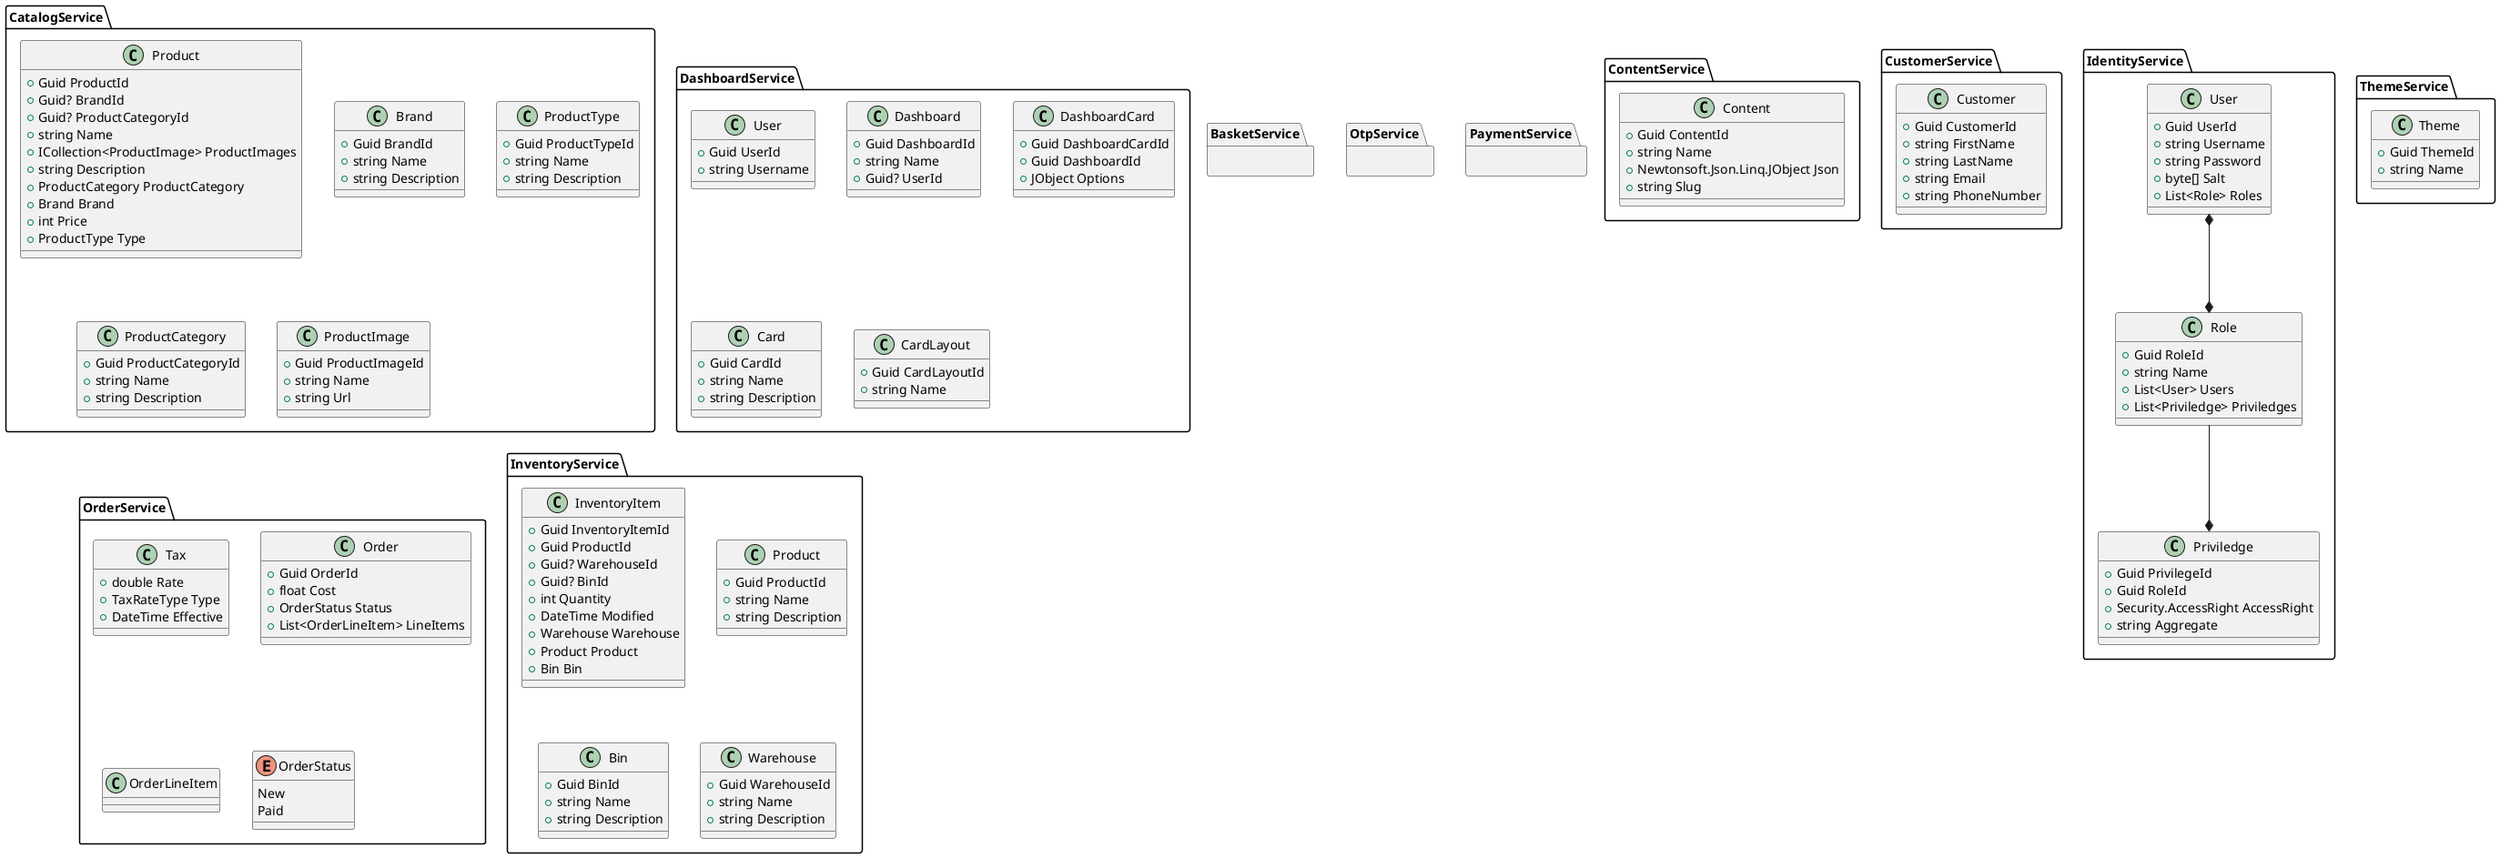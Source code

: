 @startuml

package BasketService {

}


package CatalogService {

	class CatalogService.Product {
		+Guid ProductId
		+Guid? BrandId
		+Guid? ProductCategoryId
		+string Name
		+ICollection<ProductImage> ProductImages
		+string Description
		+ProductCategory ProductCategory
		+Brand Brand
		+int Price
		+ProductType Type		
	}
	
	class Brand {
		+Guid BrandId
		+string Name
		+string Description
	}
	
	class ProductType {
		+Guid ProductTypeId
		+string Name
		+string Description
	}
	
	class ProductCategory {
		+Guid ProductCategoryId
		+string Name
		+string Description
	}	
	
	class ProductImage {
		+Guid ProductImageId
		+string Name
		+string Url
	}
}



package ContentService {
	class Content {
		+Guid ContentId
		+string Name
		+Newtonsoft.Json.Linq.JObject Json
		+string Slug
	}
}

package CustomerService {
	class CustomerService.Customer {
		+Guid CustomerId
		+string FirstName
		+string LastName
		+string Email
		+string PhoneNumber
	}
}


package DashboardService {

	class DashboardService.User {
		+Guid UserId
		+string Username
	}

	class Dashboard {
		+Guid DashboardId
		+string Name
		+Guid? UserId
	}
	
	class DashboardCard {
		+Guid DashboardCardId
		+Guid DashboardId
		+JObject Options
	}
	
	class Card {
		+Guid CardId
		+string Name
		+string Description
	}
	
	class CardLayout {
		+Guid CardLayoutId
		+string Name
	}	
}


package IdentityService {

	class User { 
		+Guid UserId
		+string Username
		+string Password
		+byte[] Salt
		+List<Role> Roles
	}

	class Role {
		+Guid RoleId
		+string Name
		+List<User> Users
		+List<Priviledge> Priviledges
	}

	class Priviledge
	{
		+Guid PrivilegeId
		+Guid RoleId
		+Security.AccessRight AccessRight
		+string Aggregate
	}

	IdentityService.User *--* Role
	Role --* Priviledge
}

package OtpService {

}

package OrderService {
	class Tax {
		+double Rate
		+TaxRateType Type
		+DateTime Effective
	}
	
	class Order {
		+Guid OrderId
		+float Cost
		+OrderStatus Status
		+List<OrderLineItem> LineItems		
	}
	
	class OrderLineItem {
	
	}
	
	enum OrderStatus {
		New
		Paid
	}

}


package InventoryService {
	class InventoryItem {
	        +Guid InventoryItemId
        	+Guid ProductId
        	+Guid? WarehouseId
		+Guid? BinId
		+int Quantity
		+DateTime Modified
		+Warehouse Warehouse
		+Product Product
		+Bin Bin
	}
	
	class InventoryService.Product {
		+Guid ProductId
		+string Name
		+string Description
	}
	
	class Bin {
		+Guid BinId
		+string Name
		+string Description
	}
	
	class Warehouse {
		+Guid WarehouseId
		+string Name
		+string Description	
	}
}

package PaymentService {

}

package ThemeService {
	class Theme {
		+Guid ThemeId
		+string Name
	}
}


@enduml
